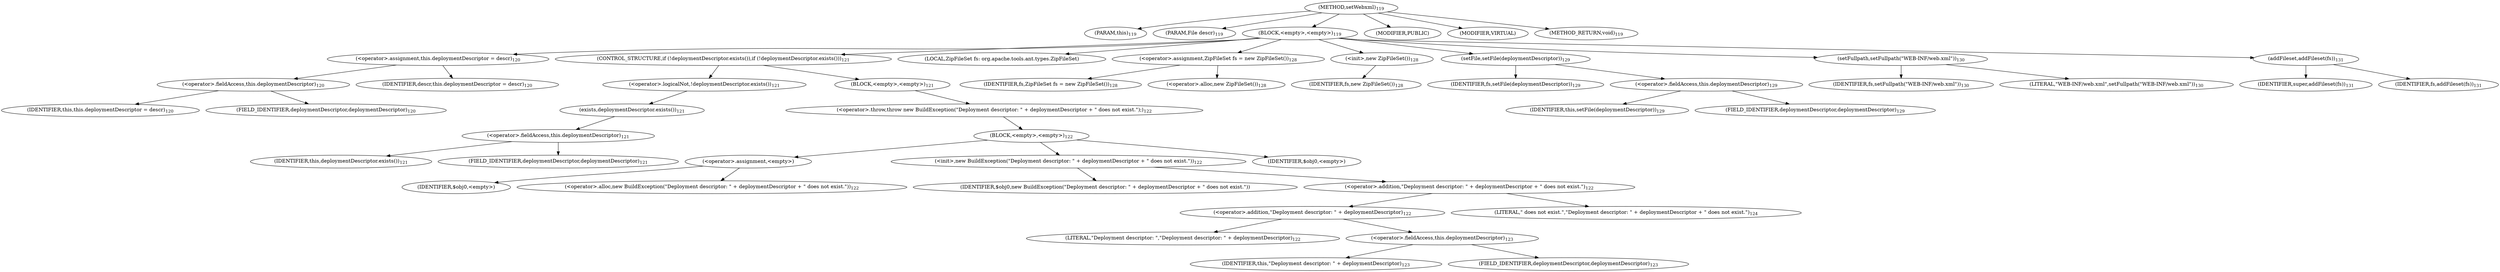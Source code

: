 digraph "setWebxml" {  
"51" [label = <(METHOD,setWebxml)<SUB>119</SUB>> ]
"52" [label = <(PARAM,this)<SUB>119</SUB>> ]
"53" [label = <(PARAM,File descr)<SUB>119</SUB>> ]
"54" [label = <(BLOCK,&lt;empty&gt;,&lt;empty&gt;)<SUB>119</SUB>> ]
"55" [label = <(&lt;operator&gt;.assignment,this.deploymentDescriptor = descr)<SUB>120</SUB>> ]
"56" [label = <(&lt;operator&gt;.fieldAccess,this.deploymentDescriptor)<SUB>120</SUB>> ]
"57" [label = <(IDENTIFIER,this,this.deploymentDescriptor = descr)<SUB>120</SUB>> ]
"58" [label = <(FIELD_IDENTIFIER,deploymentDescriptor,deploymentDescriptor)<SUB>120</SUB>> ]
"59" [label = <(IDENTIFIER,descr,this.deploymentDescriptor = descr)<SUB>120</SUB>> ]
"60" [label = <(CONTROL_STRUCTURE,if (!deploymentDescriptor.exists()),if (!deploymentDescriptor.exists()))<SUB>121</SUB>> ]
"61" [label = <(&lt;operator&gt;.logicalNot,!deploymentDescriptor.exists())<SUB>121</SUB>> ]
"62" [label = <(exists,deploymentDescriptor.exists())<SUB>121</SUB>> ]
"63" [label = <(&lt;operator&gt;.fieldAccess,this.deploymentDescriptor)<SUB>121</SUB>> ]
"64" [label = <(IDENTIFIER,this,deploymentDescriptor.exists())<SUB>121</SUB>> ]
"65" [label = <(FIELD_IDENTIFIER,deploymentDescriptor,deploymentDescriptor)<SUB>121</SUB>> ]
"66" [label = <(BLOCK,&lt;empty&gt;,&lt;empty&gt;)<SUB>121</SUB>> ]
"67" [label = <(&lt;operator&gt;.throw,throw new BuildException(&quot;Deployment descriptor: &quot; + deploymentDescriptor + &quot; does not exist.&quot;);)<SUB>122</SUB>> ]
"68" [label = <(BLOCK,&lt;empty&gt;,&lt;empty&gt;)<SUB>122</SUB>> ]
"69" [label = <(&lt;operator&gt;.assignment,&lt;empty&gt;)> ]
"70" [label = <(IDENTIFIER,$obj0,&lt;empty&gt;)> ]
"71" [label = <(&lt;operator&gt;.alloc,new BuildException(&quot;Deployment descriptor: &quot; + deploymentDescriptor + &quot; does not exist.&quot;))<SUB>122</SUB>> ]
"72" [label = <(&lt;init&gt;,new BuildException(&quot;Deployment descriptor: &quot; + deploymentDescriptor + &quot; does not exist.&quot;))<SUB>122</SUB>> ]
"73" [label = <(IDENTIFIER,$obj0,new BuildException(&quot;Deployment descriptor: &quot; + deploymentDescriptor + &quot; does not exist.&quot;))> ]
"74" [label = <(&lt;operator&gt;.addition,&quot;Deployment descriptor: &quot; + deploymentDescriptor + &quot; does not exist.&quot;)<SUB>122</SUB>> ]
"75" [label = <(&lt;operator&gt;.addition,&quot;Deployment descriptor: &quot; + deploymentDescriptor)<SUB>122</SUB>> ]
"76" [label = <(LITERAL,&quot;Deployment descriptor: &quot;,&quot;Deployment descriptor: &quot; + deploymentDescriptor)<SUB>122</SUB>> ]
"77" [label = <(&lt;operator&gt;.fieldAccess,this.deploymentDescriptor)<SUB>123</SUB>> ]
"78" [label = <(IDENTIFIER,this,&quot;Deployment descriptor: &quot; + deploymentDescriptor)<SUB>123</SUB>> ]
"79" [label = <(FIELD_IDENTIFIER,deploymentDescriptor,deploymentDescriptor)<SUB>123</SUB>> ]
"80" [label = <(LITERAL,&quot; does not exist.&quot;,&quot;Deployment descriptor: &quot; + deploymentDescriptor + &quot; does not exist.&quot;)<SUB>124</SUB>> ]
"81" [label = <(IDENTIFIER,$obj0,&lt;empty&gt;)> ]
"8" [label = <(LOCAL,ZipFileSet fs: org.apache.tools.ant.types.ZipFileSet)> ]
"82" [label = <(&lt;operator&gt;.assignment,ZipFileSet fs = new ZipFileSet())<SUB>128</SUB>> ]
"83" [label = <(IDENTIFIER,fs,ZipFileSet fs = new ZipFileSet())<SUB>128</SUB>> ]
"84" [label = <(&lt;operator&gt;.alloc,new ZipFileSet())<SUB>128</SUB>> ]
"85" [label = <(&lt;init&gt;,new ZipFileSet())<SUB>128</SUB>> ]
"7" [label = <(IDENTIFIER,fs,new ZipFileSet())<SUB>128</SUB>> ]
"86" [label = <(setFile,setFile(deploymentDescriptor))<SUB>129</SUB>> ]
"87" [label = <(IDENTIFIER,fs,setFile(deploymentDescriptor))<SUB>129</SUB>> ]
"88" [label = <(&lt;operator&gt;.fieldAccess,this.deploymentDescriptor)<SUB>129</SUB>> ]
"89" [label = <(IDENTIFIER,this,setFile(deploymentDescriptor))<SUB>129</SUB>> ]
"90" [label = <(FIELD_IDENTIFIER,deploymentDescriptor,deploymentDescriptor)<SUB>129</SUB>> ]
"91" [label = <(setFullpath,setFullpath(&quot;WEB-INF/web.xml&quot;))<SUB>130</SUB>> ]
"92" [label = <(IDENTIFIER,fs,setFullpath(&quot;WEB-INF/web.xml&quot;))<SUB>130</SUB>> ]
"93" [label = <(LITERAL,&quot;WEB-INF/web.xml&quot;,setFullpath(&quot;WEB-INF/web.xml&quot;))<SUB>130</SUB>> ]
"94" [label = <(addFileset,addFileset(fs))<SUB>131</SUB>> ]
"95" [label = <(IDENTIFIER,super,addFileset(fs))<SUB>131</SUB>> ]
"96" [label = <(IDENTIFIER,fs,addFileset(fs))<SUB>131</SUB>> ]
"97" [label = <(MODIFIER,PUBLIC)> ]
"98" [label = <(MODIFIER,VIRTUAL)> ]
"99" [label = <(METHOD_RETURN,void)<SUB>119</SUB>> ]
  "51" -> "52" 
  "51" -> "53" 
  "51" -> "54" 
  "51" -> "97" 
  "51" -> "98" 
  "51" -> "99" 
  "54" -> "55" 
  "54" -> "60" 
  "54" -> "8" 
  "54" -> "82" 
  "54" -> "85" 
  "54" -> "86" 
  "54" -> "91" 
  "54" -> "94" 
  "55" -> "56" 
  "55" -> "59" 
  "56" -> "57" 
  "56" -> "58" 
  "60" -> "61" 
  "60" -> "66" 
  "61" -> "62" 
  "62" -> "63" 
  "63" -> "64" 
  "63" -> "65" 
  "66" -> "67" 
  "67" -> "68" 
  "68" -> "69" 
  "68" -> "72" 
  "68" -> "81" 
  "69" -> "70" 
  "69" -> "71" 
  "72" -> "73" 
  "72" -> "74" 
  "74" -> "75" 
  "74" -> "80" 
  "75" -> "76" 
  "75" -> "77" 
  "77" -> "78" 
  "77" -> "79" 
  "82" -> "83" 
  "82" -> "84" 
  "85" -> "7" 
  "86" -> "87" 
  "86" -> "88" 
  "88" -> "89" 
  "88" -> "90" 
  "91" -> "92" 
  "91" -> "93" 
  "94" -> "95" 
  "94" -> "96" 
}
